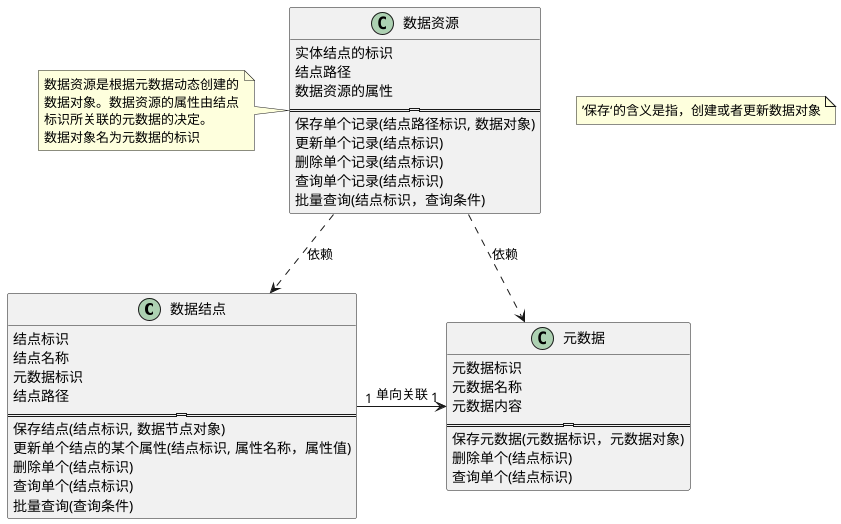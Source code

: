 @startuml 可配置数据服务

class 数据结点 {
    结点标识
    结点名称
    元数据标识
    结点路径
    ==========
    保存结点(结点标识, 数据节点对象)
    更新单个结点的某个属性(结点标识, 属性名称，属性值)
    删除单个(结点标识)
    查询单个(结点标识)
    批量查询(查询条件)
}

class 元数据 {
    元数据标识
    元数据名称
    元数据内容
    ============
    保存元数据(元数据标识，元数据对象)
    删除单个(结点标识)
    查询单个(结点标识)
}

class 数据资源 {
    实体结点的标识
    结点路径
    数据资源的属性
    =================
    保存单个记录(结点路径标识, 数据对象)
    更新单个记录(结点标识)
    删除单个记录(结点标识)
    查询单个记录(结点标识)
    批量查询(结点标识，查询条件)
}

note left of 数据资源 
数据资源是根据元数据动态创建的
数据对象。数据资源的属性由结点
标识所关联的元数据的决定。
数据对象名为元数据的标识
end note

数据结点 "1" -right-> "1" 元数据: 单向关联
数据资源 ..> 元数据: 依赖
数据资源 ..> 数据结点: 依赖

note "’保存‘的含义是指，创建或者更新数据对象" as N1

@enduml